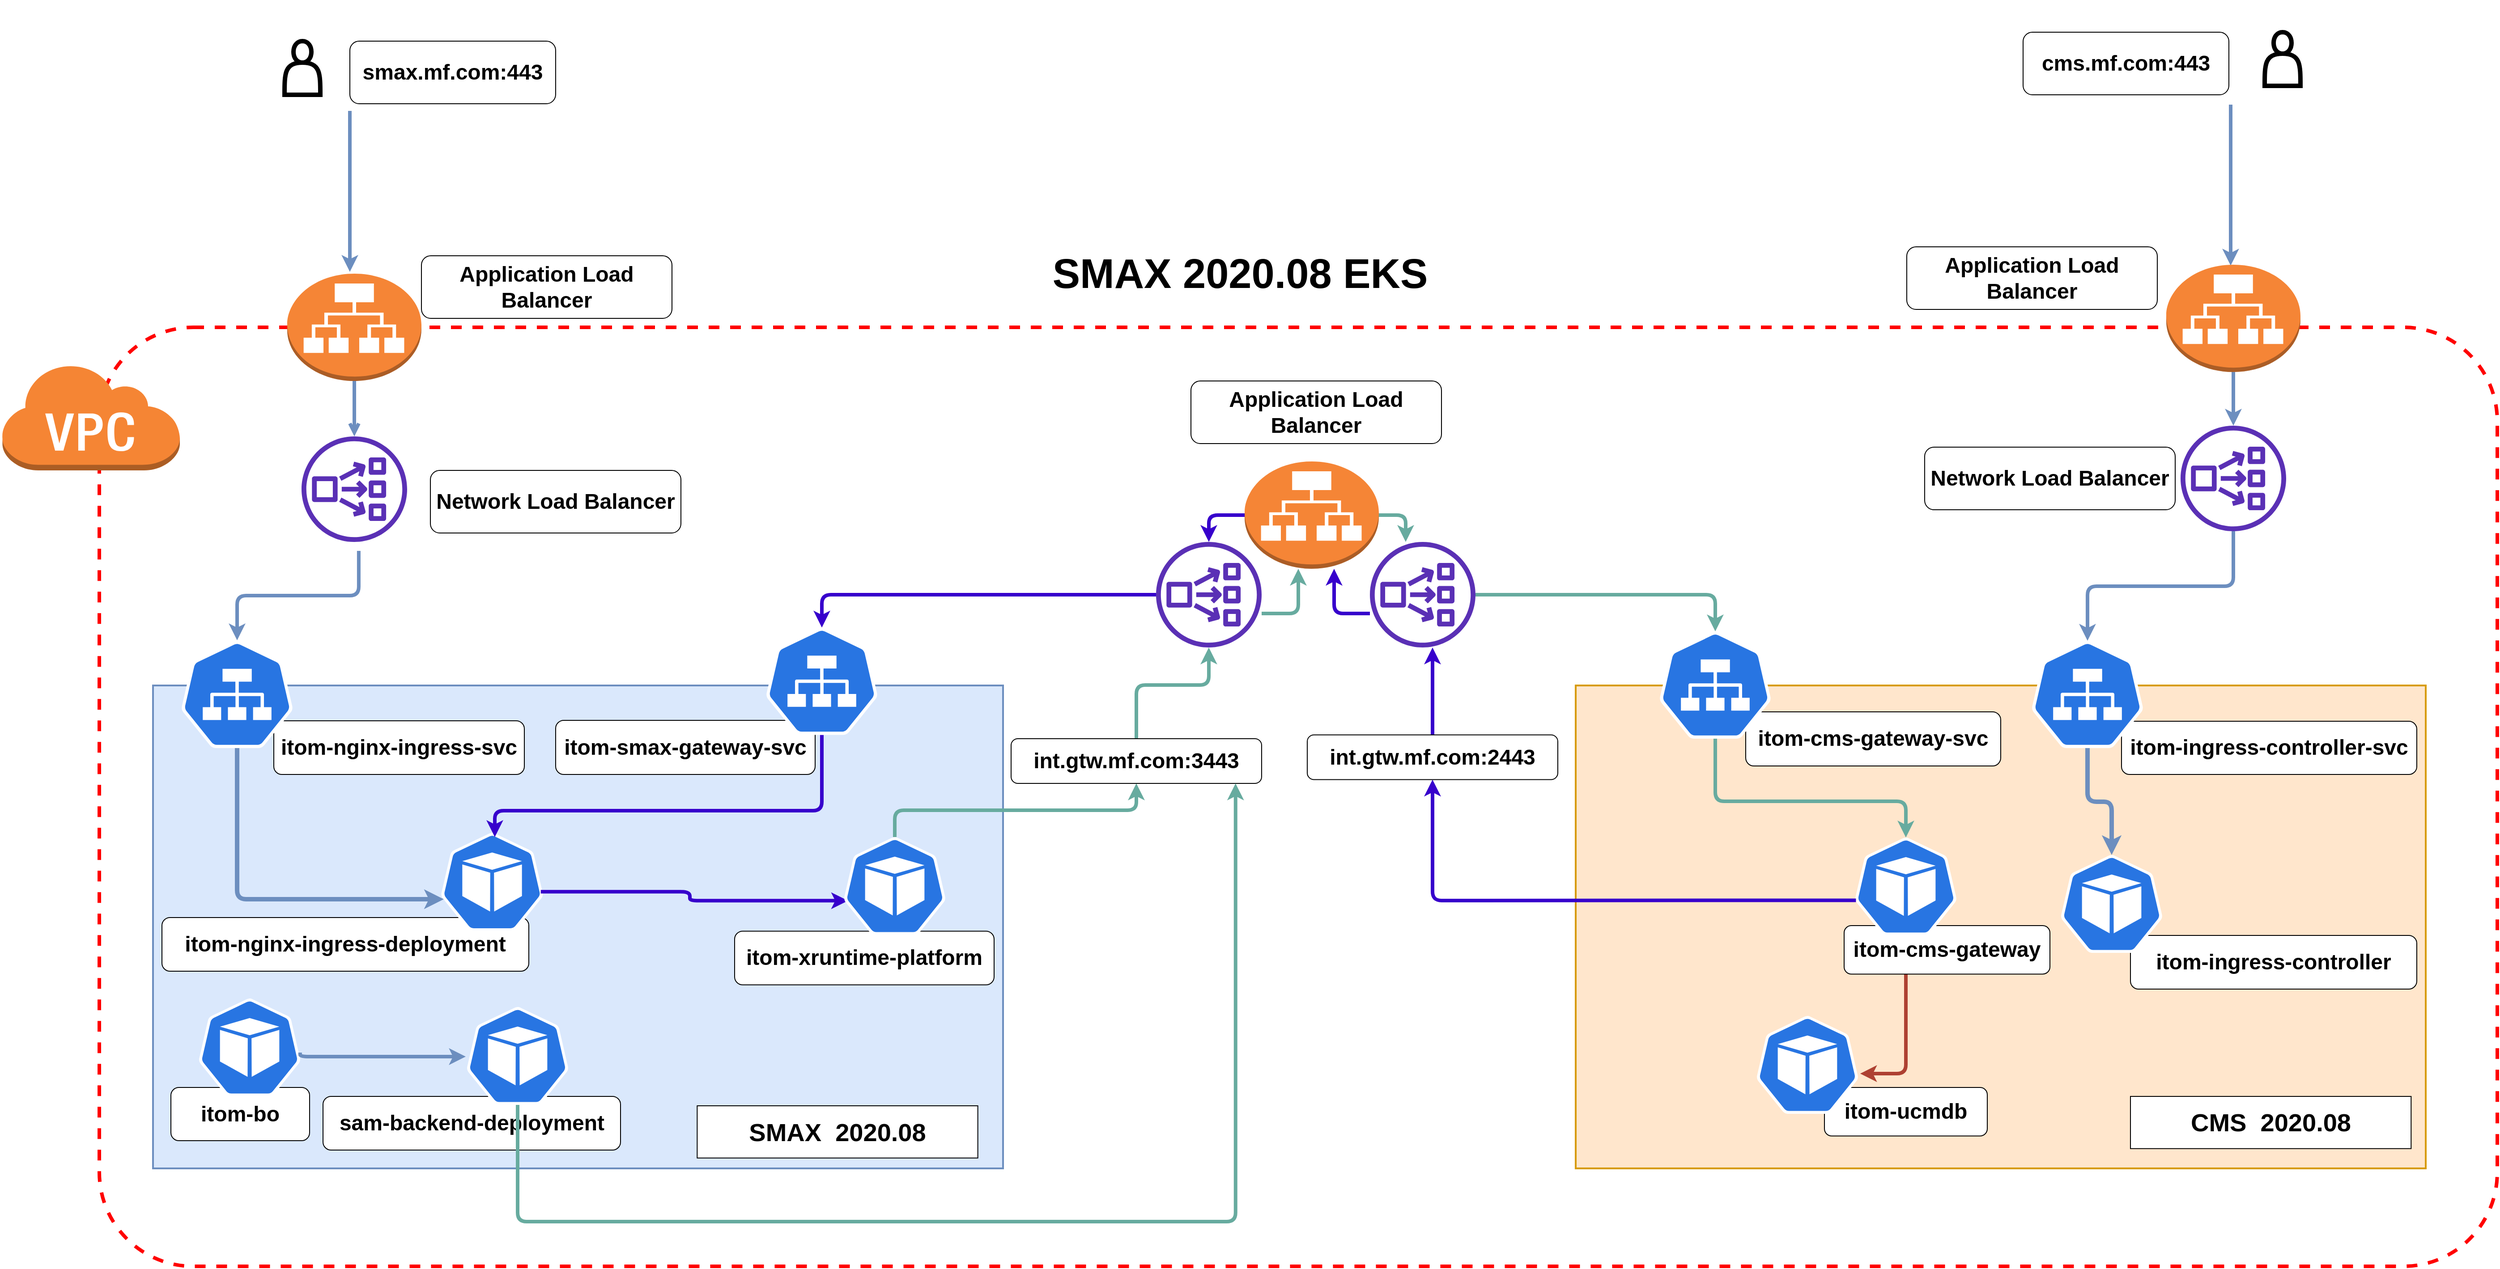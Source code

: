 <mxfile version="13.0.3" type="device"><diagram name="Page-1" id="74b105a0-9070-1c63-61bc-23e55f88626e"><mxGraphModel dx="2844" dy="3124.5" grid="1" gridSize="10" guides="1" tooltips="1" connect="1" arrows="1" fold="1" page="1" pageScale="1.5" pageWidth="1169" pageHeight="827" background="none" math="0" shadow="0"><root><mxCell id="0" style=";html=1;"/><mxCell id="1" style=";html=1;" parent="0"/><mxCell id="lg40IVjwjPmcmAEnuOyG-1" value="" style="rounded=1;arcSize=10;dashed=1;fillColor=none;gradientColor=none;strokeWidth=4;strokeColor=#FF0000;" parent="1" vertex="1"><mxGeometry x="630" y="-320" width="2680" height="1050" as="geometry"/></mxCell><mxCell id="-14WIWxM72H7kaHFedqE-33" value="&lt;h6 style=&quot;font-size: 24px&quot;&gt;&lt;font style=&quot;font-size: 24px&quot;&gt;Application Load Balancer&lt;/font&gt;&lt;/h6&gt;" style="rounded=1;whiteSpace=wrap;html=1;fontSize=24;" parent="1" vertex="1"><mxGeometry x="990" y="-400" width="280" height="70" as="geometry"/></mxCell><mxCell id="-14WIWxM72H7kaHFedqE-36" value="" style="edgeStyle=elbowEdgeStyle;elbow=vertical;endArrow=none;html=1;fontSize=20;startArrow=open;startFill=0;endFill=0;entryX=0.5;entryY=1;entryDx=0;entryDy=0;entryPerimeter=0;fillColor=#dae8fc;strokeColor=#6c8ebf;strokeWidth=4;" parent="1" source="lg40IVjwjPmcmAEnuOyG-9" target="lg40IVjwjPmcmAEnuOyG-8" edge="1"><mxGeometry width="50" height="50" relative="1" as="geometry"><mxPoint x="585" y="560" as="sourcePoint"/><mxPoint x="910" y="-270" as="targetPoint"/><Array as="points"><mxPoint x="949" y="-150"/><mxPoint x="890" y="-50"/><mxPoint x="770" y="-390"/><mxPoint x="760" y="-390"/><mxPoint x="820" y="-369.5"/></Array></mxGeometry></mxCell><mxCell id="-14WIWxM72H7kaHFedqE-66" value="" style="edgeStyle=elbowEdgeStyle;elbow=vertical;endArrow=classic;html=1;fontSize=20;strokeColor=#67AB9F;strokeWidth=4;exitX=1;exitY=0.5;exitDx=0;exitDy=0;exitPerimeter=0;" parent="1" source="UIfjCuiedjTAJS94QwsC-1" target="nD0Z8CRhAjt_UJi8Njiq-30" edge="1"><mxGeometry width="50" height="50" relative="1" as="geometry"><mxPoint x="2110" y="-99" as="sourcePoint"/><mxPoint x="2813.984" y="47.54" as="targetPoint"/><Array as="points"><mxPoint x="2300" y="-21"/><mxPoint x="2120" y="-99"/><mxPoint x="2030" y="-19.5"/><mxPoint x="2010" y="-19.5"/><mxPoint x="2130" y="-19.5"/><mxPoint x="2000" y="-9.5"/></Array></mxGeometry></mxCell><mxCell id="-9Klikn-GJSqseWVJtm0-36" value="" style="edgeStyle=segmentEdgeStyle;endArrow=classic;html=1;fontSize=24;fontColor=#FF0000;exitX=0;exitY=0.5;exitDx=0;exitDy=0;exitPerimeter=0;strokeWidth=4;fillColor=#6a00ff;strokeColor=#3700CC;" parent="1" source="UIfjCuiedjTAJS94QwsC-3" target="nD0Z8CRhAjt_UJi8Njiq-34" edge="1"><mxGeometry width="50" height="50" relative="1" as="geometry"><mxPoint x="1850" y="-99.5" as="sourcePoint"/><mxPoint x="835.2" y="54.5" as="targetPoint"/></mxGeometry></mxCell><mxCell id="-9Klikn-GJSqseWVJtm0-66" value="" style="outlineConnect=0;dashed=0;verticalLabelPosition=bottom;verticalAlign=top;align=center;html=1;shape=mxgraph.aws3.virtual_private_cloud;fillColor=#F58534;gradientColor=none;labelBackgroundColor=#FFFFFF;strokeColor=#0E8088;fontSize=25;fontColor=#000000;" parent="1" vertex="1"><mxGeometry x="520" y="-280" width="200" height="120" as="geometry"/></mxCell><mxCell id="tyw1r4nNCMb-B8pUdL7U-1" value="&lt;font style=&quot;font-size: 46px&quot;&gt;&lt;b&gt;SMAX 2020.08 EKS&lt;/b&gt;&lt;/font&gt;" style="text;html=1;strokeColor=none;fillColor=none;align=center;verticalAlign=middle;whiteSpace=wrap;rounded=0;" parent="1" vertex="1"><mxGeometry x="1610" y="-390" width="590" height="20" as="geometry"/></mxCell><mxCell id="nD0Z8CRhAjt_UJi8Njiq-1" value="" style="strokeWidth=2;dashed=0;align=center;fontSize=20;shape=rect;verticalLabelPosition=bottom;verticalAlign=top;fillColor=#ffe6cc;strokeColor=#d79b00;" parent="1" vertex="1"><mxGeometry x="2280" y="80.5" width="950" height="540" as="geometry"/></mxCell><mxCell id="UIfjCuiedjTAJS94QwsC-6" value="&lt;h6 style=&quot;font-size: 24px&quot;&gt;itom-ucmdb&lt;/h6&gt;" style="rounded=1;whiteSpace=wrap;html=1;fontSize=24;" parent="nD0Z8CRhAjt_UJi8Njiq-1" vertex="1"><mxGeometry x="278" y="449.5" width="182" height="54.25" as="geometry"/></mxCell><mxCell id="lg40IVjwjPmcmAEnuOyG-37" value="" style="edgeStyle=elbowEdgeStyle;elbow=horizontal;endArrow=classic;html=1;strokeWidth=4;fontSize=36;exitX=0.5;exitY=1;exitDx=0;exitDy=0;exitPerimeter=0;entryX=0.873;entryY=0.589;entryDx=0;entryDy=0;entryPerimeter=0;strokeColor=#ae4132;fillColor=#fad9d5;" parent="nD0Z8CRhAjt_UJi8Njiq-1" source="nD0Z8CRhAjt_UJi8Njiq-37" target="F1M-c4uKKnSUOewlgwgl-6" edge="1"><mxGeometry width="50" height="50" relative="1" as="geometry"><mxPoint x="70" y="369.5" as="sourcePoint"/><mxPoint x="180" y="224.5" as="targetPoint"/><Array as="points"><mxPoint x="369" y="370"/></Array></mxGeometry></mxCell><mxCell id="nD0Z8CRhAjt_UJi8Njiq-29" value="&lt;h6 style=&quot;font-size: 24px&quot;&gt;itom-cms-gateway&lt;/h6&gt;" style="rounded=1;whiteSpace=wrap;html=1;fontSize=24;" parent="nD0Z8CRhAjt_UJi8Njiq-1" vertex="1"><mxGeometry x="300" y="268.5" width="230" height="54.25" as="geometry"/></mxCell><mxCell id="nD0Z8CRhAjt_UJi8Njiq-2" value="&lt;h6 style=&quot;font-size: 24px&quot;&gt;&lt;font style=&quot;font-size: 24px&quot;&gt;itom-ingress-controller-svc&lt;/font&gt;&lt;/h6&gt;" style="rounded=1;whiteSpace=wrap;html=1;fontSize=24;" parent="nD0Z8CRhAjt_UJi8Njiq-1" vertex="1"><mxGeometry x="610" y="40" width="330" height="59.5" as="geometry"/></mxCell><mxCell id="nD0Z8CRhAjt_UJi8Njiq-3" value="&lt;h6 style=&quot;font-size: 24px&quot;&gt;itom-ingress-controller&lt;/h6&gt;" style="rounded=1;whiteSpace=wrap;html=1;fontSize=24;" parent="nD0Z8CRhAjt_UJi8Njiq-1" vertex="1"><mxGeometry x="620" y="279.5" width="320" height="60" as="geometry"/></mxCell><mxCell id="nD0Z8CRhAjt_UJi8Njiq-6" value="" style="html=1;dashed=0;whitespace=wrap;fillColor=#2875E2;strokeColor=#ffffff;points=[[0.005,0.63,0],[0.1,0.2,0],[0.9,0.2,0],[0.5,0,0],[0.995,0.63,0],[0.72,0.99,0],[0.5,1,0],[0.28,0.99,0]];shape=mxgraph.kubernetes.icon;prIcon=svc" parent="nD0Z8CRhAjt_UJi8Njiq-1" vertex="1"><mxGeometry x="508" y="-50" width="128" height="120" as="geometry"/></mxCell><mxCell id="nD0Z8CRhAjt_UJi8Njiq-7" value="" style="html=1;dashed=0;whitespace=wrap;fillColor=#2875E2;strokeColor=#ffffff;points=[[0.005,0.63,0],[0.1,0.2,0],[0.9,0.2,0],[0.5,0,0],[0.995,0.63,0],[0.72,0.99,0],[0.5,1,0],[0.28,0.99,0]];shape=mxgraph.kubernetes.icon;prIcon=pod" parent="nD0Z8CRhAjt_UJi8Njiq-1" vertex="1"><mxGeometry x="520" y="189.5" width="158" height="109.5" as="geometry"/></mxCell><mxCell id="nD0Z8CRhAjt_UJi8Njiq-8" value="&lt;h3&gt;&lt;font style=&quot;font-size: 28px&quot;&gt;CMS&amp;nbsp; 2020.08&lt;/font&gt;&lt;/h3&gt;" style="strokeWidth=1;dashed=0;align=center;fontSize=20;shape=rect;fillColor=#ffffff;strokeColor=#000000;fontStyle=1;whiteSpace=wrap;html=1;" parent="nD0Z8CRhAjt_UJi8Njiq-1" vertex="1"><mxGeometry x="620.005" y="459.499" width="313.644" height="58.378" as="geometry"/></mxCell><mxCell id="nD0Z8CRhAjt_UJi8Njiq-12" value="" style="edgeStyle=elbowEdgeStyle;elbow=vertical;endArrow=classic;html=1;exitX=0.5;exitY=1;exitDx=0;exitDy=0;exitPerimeter=0;entryX=0.5;entryY=0;entryDx=0;entryDy=0;entryPerimeter=0;strokeColor=#6c8ebf;strokeWidth=5;fillColor=#dae8fc;" parent="nD0Z8CRhAjt_UJi8Njiq-1" source="nD0Z8CRhAjt_UJi8Njiq-6" target="nD0Z8CRhAjt_UJi8Njiq-7" edge="1"><mxGeometry width="50" height="50" relative="1" as="geometry"><mxPoint x="620" y="159.5" as="sourcePoint"/><mxPoint x="670" y="109.5" as="targetPoint"/><Array as="points"><mxPoint x="572" y="130"/></Array></mxGeometry></mxCell><mxCell id="nD0Z8CRhAjt_UJi8Njiq-31" value="&lt;h6 style=&quot;font-size: 24px&quot;&gt;&lt;font style=&quot;font-size: 24px&quot;&gt;itom-cms-gateway-svc&lt;/font&gt;&lt;/h6&gt;" style="rounded=1;whiteSpace=wrap;html=1;fontSize=24;" parent="nD0Z8CRhAjt_UJi8Njiq-1" vertex="1"><mxGeometry x="190" y="29.5" width="285" height="60.5" as="geometry"/></mxCell><mxCell id="nD0Z8CRhAjt_UJi8Njiq-37" value="" style="html=1;dashed=0;whitespace=wrap;fillColor=#2875E2;strokeColor=#ffffff;points=[[0.005,0.63,0],[0.1,0.2,0],[0.9,0.2,0],[0.5,0,0],[0.995,0.63,0],[0.72,0.99,0],[0.5,1,0],[0.28,0.99,0]];shape=mxgraph.kubernetes.icon;prIcon=pod" parent="nD0Z8CRhAjt_UJi8Njiq-1" vertex="1"><mxGeometry x="290" y="170" width="158" height="109.5" as="geometry"/></mxCell><mxCell id="F1M-c4uKKnSUOewlgwgl-6" value="" style="html=1;dashed=0;whitespace=wrap;fillColor=#2875E2;strokeColor=#ffffff;points=[[0.005,0.63,0],[0.1,0.2,0],[0.9,0.2,0],[0.5,0,0],[0.995,0.63,0],[0.72,0.99,0],[0.5,1,0],[0.28,0.99,0]];shape=mxgraph.kubernetes.icon;prIcon=pod" parent="nD0Z8CRhAjt_UJi8Njiq-1" vertex="1"><mxGeometry x="180" y="369.5" width="158" height="109.5" as="geometry"/></mxCell><mxCell id="nD0Z8CRhAjt_UJi8Njiq-13" value="" style="strokeWidth=2;dashed=0;align=center;fontSize=24;shape=rect;verticalLabelPosition=bottom;verticalAlign=top;fillColor=#dae8fc;strokeColor=#6c8ebf;" parent="1" vertex="1"><mxGeometry x="690" y="80.5" width="950" height="540" as="geometry"/></mxCell><mxCell id="nD0Z8CRhAjt_UJi8Njiq-14" value="&lt;h6 style=&quot;font-size: 24px;&quot;&gt;&lt;font style=&quot;font-size: 24px;&quot;&gt;itom-nginx-ingress-svc&lt;/font&gt;&lt;/h6&gt;" style="rounded=1;whiteSpace=wrap;html=1;fontSize=24;" parent="nD0Z8CRhAjt_UJi8Njiq-13" vertex="1"><mxGeometry x="135" y="39.5" width="280" height="60" as="geometry"/></mxCell><mxCell id="nD0Z8CRhAjt_UJi8Njiq-15" value="&lt;h6 style=&quot;font-size: 24px&quot;&gt;itom-nginx-ingress-deployment&lt;/h6&gt;" style="rounded=1;whiteSpace=wrap;html=1;fontSize=24;" parent="nD0Z8CRhAjt_UJi8Njiq-13" vertex="1"><mxGeometry x="10" y="259.5" width="410" height="60" as="geometry"/></mxCell><mxCell id="nD0Z8CRhAjt_UJi8Njiq-17" value="&lt;h3&gt;&lt;font style=&quot;font-size: 28px&quot;&gt;SMAX&amp;nbsp; 2020.08&lt;/font&gt;&lt;/h3&gt;" style="strokeWidth=1;dashed=0;align=center;fontSize=20;shape=rect;fillColor=#ffffff;strokeColor=#000000;fontStyle=1;whiteSpace=wrap;html=1;" parent="nD0Z8CRhAjt_UJi8Njiq-13" vertex="1"><mxGeometry x="608.175" y="469.999" width="313.644" height="58.378" as="geometry"/></mxCell><mxCell id="nD0Z8CRhAjt_UJi8Njiq-18" value="" style="html=1;dashed=0;whitespace=wrap;fillColor=#2875E2;strokeColor=#ffffff;points=[[0.005,0.63,0],[0.1,0.2,0],[0.9,0.2,0],[0.5,0,0],[0.995,0.63,0],[0.72,0.99,0],[0.5,1,0],[0.28,0.99,0]];shape=mxgraph.kubernetes.icon;prIcon=svc" parent="nD0Z8CRhAjt_UJi8Njiq-13" vertex="1"><mxGeometry x="30" y="-50" width="128" height="120" as="geometry"/></mxCell><mxCell id="nD0Z8CRhAjt_UJi8Njiq-19" value="" style="html=1;dashed=0;whitespace=wrap;fillColor=#2875E2;strokeColor=#ffffff;points=[[0.005,0.63,0],[0.1,0.2,0],[0.9,0.2,0],[0.5,0,0],[0.995,0.63,0],[0.72,0.99,0],[0.5,1,0],[0.28,0.99,0]];shape=mxgraph.kubernetes.icon;prIcon=pod" parent="nD0Z8CRhAjt_UJi8Njiq-13" vertex="1"><mxGeometry x="300" y="164.75" width="158" height="110" as="geometry"/></mxCell><mxCell id="nD0Z8CRhAjt_UJi8Njiq-20" value="" style="edgeStyle=elbowEdgeStyle;elbow=vertical;endArrow=classic;html=1;fontSize=24;exitX=0.5;exitY=1;exitDx=0;exitDy=0;exitPerimeter=0;entryX=0.158;entryY=0.675;entryDx=0;entryDy=0;entryPerimeter=0;fillColor=#dae8fc;strokeColor=#6c8ebf;strokeWidth=5;" parent="nD0Z8CRhAjt_UJi8Njiq-13" source="nD0Z8CRhAjt_UJi8Njiq-18" target="nD0Z8CRhAjt_UJi8Njiq-19" edge="1"><mxGeometry width="50" height="50" relative="1" as="geometry"><mxPoint x="960" y="170" as="sourcePoint"/><mxPoint x="1010" y="120" as="targetPoint"/><Array as="points"><mxPoint x="190" y="239"/></Array></mxGeometry></mxCell><mxCell id="nD0Z8CRhAjt_UJi8Njiq-21" value="&lt;h6 style=&quot;font-size: 24px&quot;&gt;itom-xruntime-platform&lt;/h6&gt;" style="rounded=1;whiteSpace=wrap;html=1;fontSize=24;" parent="nD0Z8CRhAjt_UJi8Njiq-13" vertex="1"><mxGeometry x="650" y="274.75" width="290" height="60" as="geometry"/></mxCell><mxCell id="nD0Z8CRhAjt_UJi8Njiq-23" value="" style="edgeStyle=elbowEdgeStyle;elbow=horizontal;endArrow=classic;html=1;fontSize=24;fontColor=#FF0000;exitX=0.844;exitY=0.599;exitDx=0;exitDy=0;exitPerimeter=0;entryX=0.169;entryY=0.65;entryDx=0;entryDy=0;entryPerimeter=0;fillColor=#6a00ff;strokeColor=#3700CC;strokeWidth=4;" parent="nD0Z8CRhAjt_UJi8Njiq-13" source="nD0Z8CRhAjt_UJi8Njiq-19" target="nD0Z8CRhAjt_UJi8Njiq-24" edge="1"><mxGeometry width="50" height="50" relative="1" as="geometry"><mxPoint x="190" y="59.5" as="sourcePoint"/><mxPoint x="783.462" y="333.229" as="targetPoint"/><Array as="points"><mxPoint x="600" y="260"/></Array></mxGeometry></mxCell><mxCell id="nD0Z8CRhAjt_UJi8Njiq-24" value="" style="html=1;dashed=0;whitespace=wrap;fillColor=#2875E2;strokeColor=#ffffff;points=[[0.005,0.63,0],[0.1,0.2,0],[0.9,0.2,0],[0.5,0,0],[0.995,0.63,0],[0.72,0.99,0],[0.5,1,0],[0.28,0.99,0]];shape=mxgraph.kubernetes.icon;prIcon=pod" parent="nD0Z8CRhAjt_UJi8Njiq-13" vertex="1"><mxGeometry x="750" y="169.5" width="158" height="109.5" as="geometry"/></mxCell><mxCell id="nD0Z8CRhAjt_UJi8Njiq-35" value="&lt;h6 style=&quot;font-size: 24px&quot;&gt;&lt;font style=&quot;font-size: 24px&quot;&gt;itom-smax-gateway-svc&lt;/font&gt;&lt;/h6&gt;" style="rounded=1;whiteSpace=wrap;html=1;fontSize=24;" parent="nD0Z8CRhAjt_UJi8Njiq-13" vertex="1"><mxGeometry x="450" y="39" width="290" height="60.5" as="geometry"/></mxCell><mxCell id="nD0Z8CRhAjt_UJi8Njiq-43" value="" style="edgeStyle=elbowEdgeStyle;elbow=vertical;endArrow=classic;html=1;strokeColor=#3700CC;strokeWidth=4;exitX=0.5;exitY=1;exitDx=0;exitDy=0;fillColor=#6a00ff;exitPerimeter=0;" parent="nD0Z8CRhAjt_UJi8Njiq-13" source="nD0Z8CRhAjt_UJi8Njiq-34" edge="1"><mxGeometry width="50" height="50" relative="1" as="geometry"><mxPoint x="500" y="199.5" as="sourcePoint"/><mxPoint x="382" y="169.5" as="targetPoint"/><Array as="points"><mxPoint x="550" y="140"/></Array></mxGeometry></mxCell><mxCell id="VE0j-GujWbkt2ds5EpwS-2" value="&lt;h6 style=&quot;font-size: 24px&quot;&gt;itom-bo&lt;br&gt;&lt;/h6&gt;" style="rounded=1;whiteSpace=wrap;html=1;fontSize=24;" vertex="1" parent="nD0Z8CRhAjt_UJi8Njiq-13"><mxGeometry x="20" y="449.5" width="155" height="59.5" as="geometry"/></mxCell><mxCell id="VE0j-GujWbkt2ds5EpwS-5" value="" style="html=1;dashed=0;whitespace=wrap;fillColor=#2875E2;strokeColor=#ffffff;points=[[0.005,0.63,0],[0.1,0.2,0],[0.9,0.2,0],[0.5,0,0],[0.995,0.63,0],[0.72,0.99,0],[0.5,1,0],[0.28,0.99,0]];shape=mxgraph.kubernetes.icon;prIcon=pod" vertex="1" parent="nD0Z8CRhAjt_UJi8Njiq-13"><mxGeometry x="29" y="350" width="158" height="109.5" as="geometry"/></mxCell><mxCell id="VE0j-GujWbkt2ds5EpwS-6" value="" style="edgeStyle=elbowEdgeStyle;elbow=vertical;endArrow=classic;html=1;strokeColor=#6c8ebf;strokeWidth=4;fillColor=#dae8fc;exitX=0.857;exitY=0.553;exitDx=0;exitDy=0;exitPerimeter=0;gradientColor=#7ea6e0;" edge="1" parent="nD0Z8CRhAjt_UJi8Njiq-13" source="VE0j-GujWbkt2ds5EpwS-5"><mxGeometry width="50" height="50" relative="1" as="geometry"><mxPoint x="169.448" y="397.196" as="sourcePoint"/><mxPoint x="349.5" y="415" as="targetPoint"/><Array as="points"><mxPoint x="191" y="415"/><mxPoint x="191" y="445"/><mxPoint x="391" y="405"/><mxPoint x="-299" y="255"/><mxPoint x="-329" y="255"/><mxPoint x="-379" y="805"/><mxPoint x="171" y="255"/><mxPoint x="161" y="205"/></Array></mxGeometry></mxCell><mxCell id="VE0j-GujWbkt2ds5EpwS-3" value="&lt;h6 style=&quot;font-size: 24px&quot;&gt;sam-backend-deployment&lt;br&gt;&lt;/h6&gt;" style="rounded=1;whiteSpace=wrap;html=1;fontSize=24;" vertex="1" parent="nD0Z8CRhAjt_UJi8Njiq-13"><mxGeometry x="190" y="459.5" width="332.5" height="60" as="geometry"/></mxCell><mxCell id="VE0j-GujWbkt2ds5EpwS-4" value="" style="html=1;dashed=0;whitespace=wrap;fillColor=#2875E2;strokeColor=#ffffff;points=[[0.005,0.63,0],[0.1,0.2,0],[0.9,0.2,0],[0.5,0,0],[0.995,0.63,0],[0.72,0.99,0],[0.5,1,0],[0.28,0.99,0]];shape=mxgraph.kubernetes.icon;prIcon=pod" vertex="1" parent="nD0Z8CRhAjt_UJi8Njiq-13"><mxGeometry x="328.5" y="359.5" width="158" height="109.5" as="geometry"/></mxCell><mxCell id="nD0Z8CRhAjt_UJi8Njiq-25" value="" style="endArrow=classic;html=1;strokeWidth=4;entryX=0.5;entryY=0;entryDx=0;entryDy=0;entryPerimeter=0;fillColor=#dae8fc;strokeColor=#6c8ebf;" parent="1" edge="1"><mxGeometry width="50" height="50" relative="1" as="geometry"><mxPoint x="910" y="-562" as="sourcePoint"/><mxPoint x="910" y="-382" as="targetPoint"/></mxGeometry></mxCell><mxCell id="nD0Z8CRhAjt_UJi8Njiq-26" value="" style="shape=actor;whiteSpace=wrap;html=1;strokeWidth=5;" parent="1" vertex="1"><mxGeometry x="837" y="-640" width="40" height="60" as="geometry"/></mxCell><mxCell id="nD0Z8CRhAjt_UJi8Njiq-27" value="" style="endArrow=classic;html=1;strokeWidth=4;entryX=0.5;entryY=0;entryDx=0;entryDy=0;entryPerimeter=0;fillColor=#dae8fc;strokeColor=#6c8ebf;" parent="1" edge="1"><mxGeometry width="50" height="50" relative="1" as="geometry"><mxPoint x="3012" y="-569" as="sourcePoint"/><mxPoint x="3012" y="-389" as="targetPoint"/></mxGeometry></mxCell><mxCell id="nD0Z8CRhAjt_UJi8Njiq-28" value="" style="shape=actor;whiteSpace=wrap;html=1;strokeWidth=5;" parent="1" vertex="1"><mxGeometry x="3050" y="-650" width="40" height="60" as="geometry"/></mxCell><mxCell id="nD0Z8CRhAjt_UJi8Njiq-34" value="" style="html=1;dashed=0;whitespace=wrap;fillColor=#2875E2;strokeColor=#ffffff;points=[[0.005,0.63,0],[0.1,0.2,0],[0.9,0.2,0],[0.5,0,0],[0.995,0.63,0],[0.72,0.99,0],[0.5,1,0],[0.28,0.99,0]];shape=mxgraph.kubernetes.icon;prIcon=svc" parent="1" vertex="1"><mxGeometry x="1373.5" y="15.75" width="128" height="120" as="geometry"/></mxCell><mxCell id="nD0Z8CRhAjt_UJi8Njiq-30" value="" style="html=1;dashed=0;whitespace=wrap;fillColor=#2875E2;strokeColor=#ffffff;points=[[0.005,0.63,0],[0.1,0.2,0],[0.9,0.2,0],[0.5,0,0],[0.995,0.63,0],[0.72,0.99,0],[0.5,1,0],[0.28,0.99,0]];shape=mxgraph.kubernetes.icon;prIcon=svc" parent="1" vertex="1"><mxGeometry x="2372" y="20" width="128" height="120" as="geometry"/></mxCell><mxCell id="nD0Z8CRhAjt_UJi8Njiq-39" value="" style="edgeStyle=elbowEdgeStyle;elbow=vertical;endArrow=classic;html=1;strokeWidth=4;exitX=0.5;exitY=1;exitDx=0;exitDy=0;exitPerimeter=0;entryX=0.5;entryY=0;entryDx=0;entryDy=0;entryPerimeter=0;strokeColor=#67AB9F;" parent="1" source="nD0Z8CRhAjt_UJi8Njiq-30" target="nD0Z8CRhAjt_UJi8Njiq-37" edge="1"><mxGeometry width="50" height="50" relative="1" as="geometry"><mxPoint x="2590" y="280" as="sourcePoint"/><mxPoint x="2640" y="230" as="targetPoint"/><Array as="points"><mxPoint x="2530" y="210"/><mxPoint x="2430" y="280.5"/><mxPoint x="2500" y="210.5"/><mxPoint x="2540" y="300.5"/><mxPoint x="2520" y="220.5"/><mxPoint x="2550" y="230.5"/><mxPoint x="2610" y="270.5"/></Array></mxGeometry></mxCell><mxCell id="lg40IVjwjPmcmAEnuOyG-8" value="" style="outlineConnect=0;dashed=0;verticalLabelPosition=bottom;verticalAlign=top;align=center;html=1;shape=mxgraph.aws3.application_load_balancer;fillColor=#F58536;gradientColor=none;strokeColor=#FF0000;strokeWidth=4;" parent="1" vertex="1"><mxGeometry x="840" y="-380" width="150" height="120" as="geometry"/></mxCell><mxCell id="lg40IVjwjPmcmAEnuOyG-9" value="" style="outlineConnect=0;fontColor=#232F3E;gradientColor=none;fillColor=#5A30B5;strokeColor=none;dashed=0;verticalLabelPosition=bottom;verticalAlign=top;align=center;html=1;fontSize=12;fontStyle=0;aspect=fixed;pointerEvents=1;shape=mxgraph.aws4.network_load_balancer;" parent="1" vertex="1"><mxGeometry x="856" y="-198" width="118" height="118" as="geometry"/></mxCell><mxCell id="lg40IVjwjPmcmAEnuOyG-10" value="&lt;h6 style=&quot;font-size: 24px&quot;&gt;&lt;font style=&quot;font-size: 24px&quot;&gt;Application Load Balancer&lt;/font&gt;&lt;/h6&gt;" style="rounded=1;whiteSpace=wrap;html=1;fontSize=24;" parent="1" vertex="1"><mxGeometry x="2650" y="-410" width="280" height="70" as="geometry"/></mxCell><mxCell id="lg40IVjwjPmcmAEnuOyG-11" value="" style="outlineConnect=0;dashed=0;verticalLabelPosition=bottom;verticalAlign=top;align=center;html=1;shape=mxgraph.aws3.application_load_balancer;fillColor=#F58536;gradientColor=none;strokeColor=#FF0000;strokeWidth=4;" parent="1" vertex="1"><mxGeometry x="2940" y="-390" width="150" height="120" as="geometry"/></mxCell><mxCell id="lg40IVjwjPmcmAEnuOyG-14" value="&lt;h6 style=&quot;font-size: 24px&quot;&gt;&lt;font style=&quot;font-size: 24px&quot;&gt;Network Load Balancer&lt;/font&gt;&lt;/h6&gt;" style="rounded=1;whiteSpace=wrap;html=1;fontSize=24;" parent="1" vertex="1"><mxGeometry x="1000" y="-160" width="280" height="70" as="geometry"/></mxCell><mxCell id="lg40IVjwjPmcmAEnuOyG-15" value="" style="edgeStyle=elbowEdgeStyle;elbow=vertical;endArrow=classic;html=1;fontSize=36;exitX=0.542;exitY=1.085;exitDx=0;exitDy=0;exitPerimeter=0;fillColor=#dae8fc;strokeColor=#6c8ebf;strokeWidth=4;" parent="1" source="lg40IVjwjPmcmAEnuOyG-9" edge="1"><mxGeometry width="50" height="50" relative="1" as="geometry"><mxPoint x="1030" y="40" as="sourcePoint"/><mxPoint x="784" y="30" as="targetPoint"/></mxGeometry></mxCell><mxCell id="lg40IVjwjPmcmAEnuOyG-16" value="" style="outlineConnect=0;fontColor=#232F3E;gradientColor=none;fillColor=#5A30B5;strokeColor=none;dashed=0;verticalLabelPosition=bottom;verticalAlign=top;align=center;html=1;fontSize=12;fontStyle=0;aspect=fixed;pointerEvents=1;shape=mxgraph.aws4.network_load_balancer;" parent="1" vertex="1"><mxGeometry x="2956" y="-210" width="118" height="118" as="geometry"/></mxCell><mxCell id="lg40IVjwjPmcmAEnuOyG-17" value="&lt;h6 style=&quot;font-size: 24px&quot;&gt;&lt;font style=&quot;font-size: 24px&quot;&gt;Network Load Balancer&lt;/font&gt;&lt;/h6&gt;" style="rounded=1;whiteSpace=wrap;html=1;fontSize=24;" parent="1" vertex="1"><mxGeometry x="2670" y="-186" width="280" height="70" as="geometry"/></mxCell><mxCell id="lg40IVjwjPmcmAEnuOyG-19" value="" style="edgeStyle=segmentEdgeStyle;endArrow=classic;html=1;strokeWidth=4;fontSize=36;exitX=0.5;exitY=1;exitDx=0;exitDy=0;exitPerimeter=0;fillColor=#dae8fc;strokeColor=#6c8ebf;" parent="1" source="lg40IVjwjPmcmAEnuOyG-11" target="lg40IVjwjPmcmAEnuOyG-16" edge="1"><mxGeometry width="50" height="50" relative="1" as="geometry"><mxPoint x="2910" y="-160" as="sourcePoint"/><mxPoint x="2960" y="-210" as="targetPoint"/></mxGeometry></mxCell><mxCell id="lg40IVjwjPmcmAEnuOyG-20" value="" style="edgeStyle=elbowEdgeStyle;elbow=vertical;endArrow=classic;html=1;strokeWidth=4;fontSize=36;entryX=0.5;entryY=0;entryDx=0;entryDy=0;entryPerimeter=0;fillColor=#dae8fc;strokeColor=#6c8ebf;" parent="1" source="lg40IVjwjPmcmAEnuOyG-16" target="nD0Z8CRhAjt_UJi8Njiq-6" edge="1"><mxGeometry width="50" height="50" relative="1" as="geometry"><mxPoint x="2750" y="-10" as="sourcePoint"/><mxPoint x="2800" y="-60" as="targetPoint"/></mxGeometry></mxCell><mxCell id="lg40IVjwjPmcmAEnuOyG-21" value="" style="outlineConnect=0;dashed=0;verticalLabelPosition=bottom;verticalAlign=top;align=center;html=1;shape=mxgraph.aws3.application_load_balancer;fillColor=#F58536;gradientColor=none;strokeColor=#FF0000;strokeWidth=4;" parent="1" vertex="1"><mxGeometry x="1910" y="-170" width="150" height="120" as="geometry"/></mxCell><mxCell id="lg40IVjwjPmcmAEnuOyG-23" value="&lt;h6 style=&quot;font-size: 24px&quot;&gt;&lt;font style=&quot;font-size: 24px&quot;&gt;Application Load Balancer&lt;/font&gt;&lt;/h6&gt;" style="rounded=1;whiteSpace=wrap;html=1;fontSize=24;" parent="1" vertex="1"><mxGeometry x="1850" y="-260" width="280" height="70" as="geometry"/></mxCell><mxCell id="lg40IVjwjPmcmAEnuOyG-25" value="&lt;h6 style=&quot;font-size: 24px&quot;&gt;&lt;font style=&quot;font-size: 24px&quot;&gt;smax.mf.com:443&lt;/font&gt;&lt;/h6&gt;" style="rounded=1;whiteSpace=wrap;html=1;fontSize=24;" parent="1" vertex="1"><mxGeometry x="910" y="-640" width="230" height="70" as="geometry"/></mxCell><mxCell id="lg40IVjwjPmcmAEnuOyG-26" value="&lt;h6 style=&quot;font-size: 24px&quot;&gt;&lt;font style=&quot;font-size: 24px&quot;&gt;cms.mf.com:443&lt;/font&gt;&lt;/h6&gt;" style="rounded=1;whiteSpace=wrap;html=1;fontSize=24;" parent="1" vertex="1"><mxGeometry x="2780" y="-650" width="230" height="70" as="geometry"/></mxCell><mxCell id="UIfjCuiedjTAJS94QwsC-1" value="" style="outlineConnect=0;fontColor=#232F3E;gradientColor=none;fillColor=#5A30B5;strokeColor=none;dashed=0;verticalLabelPosition=bottom;verticalAlign=top;align=center;html=1;fontSize=12;fontStyle=0;aspect=fixed;pointerEvents=1;shape=mxgraph.aws4.network_load_balancer;" parent="1" vertex="1"><mxGeometry x="2050" y="-80" width="118" height="118" as="geometry"/></mxCell><mxCell id="UIfjCuiedjTAJS94QwsC-37" value="" style="edgeStyle=elbowEdgeStyle;elbow=vertical;endArrow=classic;html=1;fontSize=20;strokeColor=#67AB9F;strokeWidth=4;exitX=1;exitY=0.5;exitDx=0;exitDy=0;exitPerimeter=0;" parent="1" source="lg40IVjwjPmcmAEnuOyG-21" target="UIfjCuiedjTAJS94QwsC-1" edge="1"><mxGeometry width="50" height="50" relative="1" as="geometry"><mxPoint x="2060" y="-110" as="sourcePoint"/><mxPoint x="2436" y="20" as="targetPoint"/><Array as="points"><mxPoint x="2090" y="-110"/></Array></mxGeometry></mxCell><mxCell id="UIfjCuiedjTAJS94QwsC-3" value="" style="outlineConnect=0;fontColor=#232F3E;gradientColor=none;fillColor=#5A30B5;strokeColor=none;dashed=0;verticalLabelPosition=bottom;verticalAlign=top;align=center;html=1;fontSize=12;fontStyle=0;aspect=fixed;pointerEvents=1;shape=mxgraph.aws4.network_load_balancer;" parent="1" vertex="1"><mxGeometry x="1811" y="-80" width="118" height="118" as="geometry"/></mxCell><mxCell id="UIfjCuiedjTAJS94QwsC-38" value="" style="edgeStyle=segmentEdgeStyle;endArrow=classic;html=1;fontSize=24;fontColor=#FF0000;exitX=0;exitY=0.5;exitDx=0;exitDy=0;exitPerimeter=0;strokeWidth=4;fillColor=#6a00ff;strokeColor=#3700CC;" parent="1" source="lg40IVjwjPmcmAEnuOyG-21" target="UIfjCuiedjTAJS94QwsC-3" edge="1"><mxGeometry width="50" height="50" relative="1" as="geometry"><mxPoint x="1910" y="-110" as="sourcePoint"/><mxPoint x="1437.6" y="15.75" as="targetPoint"/></mxGeometry></mxCell><mxCell id="UIfjCuiedjTAJS94QwsC-40" value="" style="edgeStyle=segmentEdgeStyle;endArrow=classic;html=1;strokeColor=#3700CC;strokeWidth=4;fillColor=#6a00ff;" parent="1" source="UIfjCuiedjTAJS94QwsC-1" target="lg40IVjwjPmcmAEnuOyG-21" edge="1"><mxGeometry width="50" height="50" relative="1" as="geometry"><mxPoint x="1940" y="160" as="sourcePoint"/><mxPoint x="1990" y="110" as="targetPoint"/><Array as="points"><mxPoint x="2010"/></Array></mxGeometry></mxCell><mxCell id="UIfjCuiedjTAJS94QwsC-41" value="" style="edgeStyle=segmentEdgeStyle;endArrow=classic;html=1;strokeColor=#67AB9F;strokeWidth=4;" parent="1" source="UIfjCuiedjTAJS94QwsC-3" target="lg40IVjwjPmcmAEnuOyG-21" edge="1"><mxGeometry width="50" height="50" relative="1" as="geometry"><mxPoint x="1900" y="180" as="sourcePoint"/><mxPoint x="1950" y="130" as="targetPoint"/><Array as="points"><mxPoint x="1970"/></Array></mxGeometry></mxCell><mxCell id="UIfjCuiedjTAJS94QwsC-42" value="" style="edgeStyle=elbowEdgeStyle;elbow=vertical;endArrow=classic;html=1;strokeColor=#67AB9F;strokeWidth=4;exitX=0.5;exitY=0;exitDx=0;exitDy=0;exitPerimeter=0;" parent="1" source="lg40IVjwjPmcmAEnuOyG-27" target="UIfjCuiedjTAJS94QwsC-3" edge="1"><mxGeometry width="50" height="50" relative="1" as="geometry"><mxPoint x="1800" y="170" as="sourcePoint"/><mxPoint x="1850" y="120" as="targetPoint"/><Array as="points"><mxPoint x="1870" y="80"/><mxPoint x="1800" y="20"/><mxPoint x="1750" y="170"/></Array></mxGeometry></mxCell><mxCell id="UIfjCuiedjTAJS94QwsC-44" value="" style="edgeStyle=elbowEdgeStyle;elbow=vertical;endArrow=classic;html=1;strokeColor=#67AB9F;strokeWidth=4;exitX=0.5;exitY=0;exitDx=0;exitDy=0;exitPerimeter=0;" parent="1" source="nD0Z8CRhAjt_UJi8Njiq-24" target="lg40IVjwjPmcmAEnuOyG-27" edge="1"><mxGeometry width="50" height="50" relative="1" as="geometry"><mxPoint x="1519.0" y="250" as="sourcePoint"/><mxPoint x="1870" y="38" as="targetPoint"/><Array as="points"/></mxGeometry></mxCell><mxCell id="UIfjCuiedjTAJS94QwsC-45" value="" style="edgeStyle=elbowEdgeStyle;elbow=vertical;endArrow=classic;html=1;strokeColor=#3700CC;strokeWidth=4;fillColor=#6a00ff;" parent="1" source="-14WIWxM72H7kaHFedqE-71" target="UIfjCuiedjTAJS94QwsC-1" edge="1"><mxGeometry width="50" height="50" relative="1" as="geometry"><mxPoint x="2380" y="320" as="sourcePoint"/><mxPoint x="2430" y="270" as="targetPoint"/><Array as="points"><mxPoint x="2120" y="60"/></Array></mxGeometry></mxCell><mxCell id="-14WIWxM72H7kaHFedqE-71" value="&lt;h6 style=&quot;font-size: 24px&quot;&gt;&lt;font style=&quot;font-size: 24px&quot;&gt;int.gtw.mf.com:2443&lt;/font&gt;&lt;/h6&gt;" style="rounded=1;whiteSpace=wrap;html=1;fontSize=24;" parent="1" vertex="1"><mxGeometry x="1980" y="135.75" width="280" height="50" as="geometry"/></mxCell><mxCell id="UIfjCuiedjTAJS94QwsC-46" value="" style="edgeStyle=elbowEdgeStyle;elbow=vertical;endArrow=classic;html=1;strokeColor=#3700CC;strokeWidth=4;exitX=0.147;exitY=0.641;exitDx=0;exitDy=0;exitPerimeter=0;fillColor=#6a00ff;" parent="1" source="nD0Z8CRhAjt_UJi8Njiq-37" target="-14WIWxM72H7kaHFedqE-71" edge="1"><mxGeometry width="50" height="50" relative="1" as="geometry"><mxPoint x="2593.226" y="320.689" as="sourcePoint"/><mxPoint x="2109" y="38" as="targetPoint"/><Array as="points"><mxPoint x="2310" y="321"/><mxPoint x="2590" y="320.5"/></Array></mxGeometry></mxCell><mxCell id="lg40IVjwjPmcmAEnuOyG-27" value="&lt;h6 style=&quot;font-size: 24px&quot;&gt;&lt;font style=&quot;font-size: 24px&quot;&gt;int.gtw.mf.com:3443&lt;/font&gt;&lt;/h6&gt;" style="rounded=1;whiteSpace=wrap;html=1;fontSize=24;" parent="1" vertex="1"><mxGeometry x="1649" y="140" width="280" height="50" as="geometry"/></mxCell><mxCell id="VE0j-GujWbkt2ds5EpwS-7" value="" style="edgeStyle=elbowEdgeStyle;elbow=vertical;endArrow=classic;html=1;fillColor=#ffcd28;strokeColor=#67AB9F;entryX=0.896;entryY=1;entryDx=0;entryDy=0;entryPerimeter=0;strokeWidth=4;gradientColor=#ffa500;" edge="1" parent="1" source="VE0j-GujWbkt2ds5EpwS-4" target="lg40IVjwjPmcmAEnuOyG-27"><mxGeometry width="50" height="50" relative="1" as="geometry"><mxPoint x="1190" y="710" as="sourcePoint"/><mxPoint x="1240" y="660" as="targetPoint"/><Array as="points"><mxPoint x="1760" y="680"/><mxPoint x="1700" y="680"/><mxPoint x="1890" y="680"/><mxPoint x="1440" y="670"/><mxPoint x="1850" y="250"/><mxPoint x="1220" y="680"/><mxPoint x="1310" y="690"/><mxPoint x="1250" y="510"/><mxPoint x="1580" y="690"/></Array></mxGeometry></mxCell></root></mxGraphModel></diagram></mxfile>